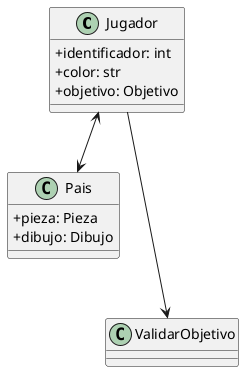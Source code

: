 @startuml
skinparam classAttributeIconSize 0

class Jugador{
    +identificador: int 
    +color: str 
    +objetivo: Objetivo 

}

class Pais{
    +pieza: Pieza
    +dibujo: Dibujo
}
class ValidarObjetivo{}


Jugador <--> Pais
Jugador--->ValidarObjetivo

@enduml